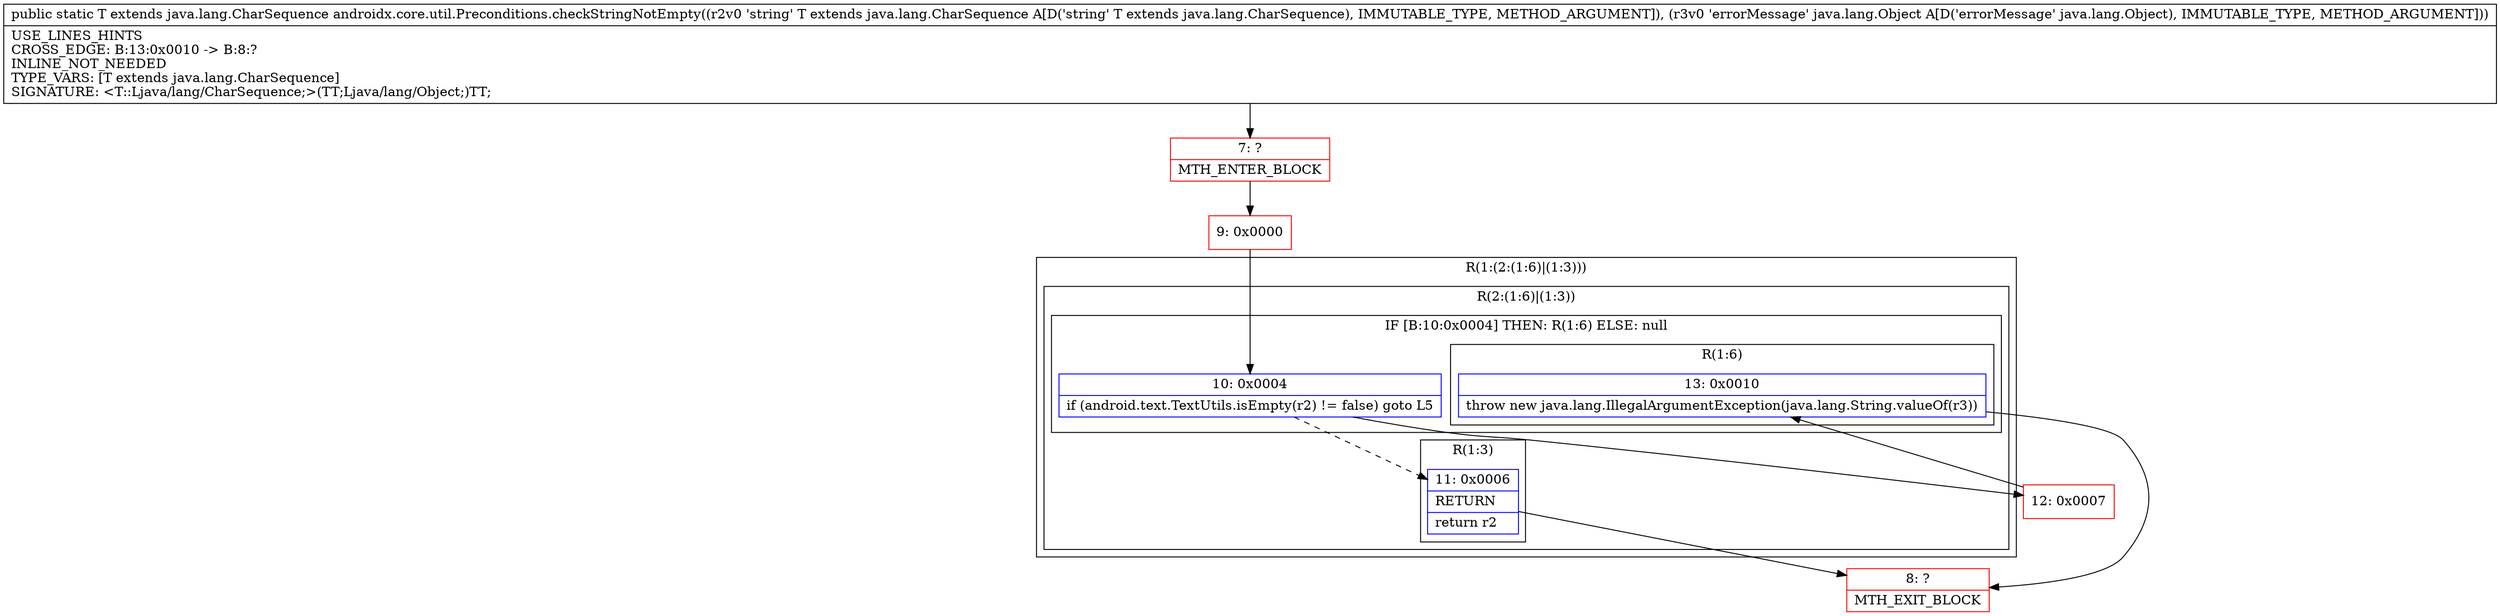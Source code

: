 digraph "CFG forandroidx.core.util.Preconditions.checkStringNotEmpty(Ljava\/lang\/CharSequence;Ljava\/lang\/Object;)Ljava\/lang\/CharSequence;" {
subgraph cluster_Region_1850175354 {
label = "R(1:(2:(1:6)|(1:3)))";
node [shape=record,color=blue];
subgraph cluster_Region_1618808361 {
label = "R(2:(1:6)|(1:3))";
node [shape=record,color=blue];
subgraph cluster_IfRegion_1548008732 {
label = "IF [B:10:0x0004] THEN: R(1:6) ELSE: null";
node [shape=record,color=blue];
Node_10 [shape=record,label="{10\:\ 0x0004|if (android.text.TextUtils.isEmpty(r2) != false) goto L5\l}"];
subgraph cluster_Region_235226669 {
label = "R(1:6)";
node [shape=record,color=blue];
Node_13 [shape=record,label="{13\:\ 0x0010|throw new java.lang.IllegalArgumentException(java.lang.String.valueOf(r3))\l}"];
}
}
subgraph cluster_Region_1533858856 {
label = "R(1:3)";
node [shape=record,color=blue];
Node_11 [shape=record,label="{11\:\ 0x0006|RETURN\l|return r2\l}"];
}
}
}
Node_7 [shape=record,color=red,label="{7\:\ ?|MTH_ENTER_BLOCK\l}"];
Node_9 [shape=record,color=red,label="{9\:\ 0x0000}"];
Node_8 [shape=record,color=red,label="{8\:\ ?|MTH_EXIT_BLOCK\l}"];
Node_12 [shape=record,color=red,label="{12\:\ 0x0007}"];
MethodNode[shape=record,label="{public static T extends java.lang.CharSequence androidx.core.util.Preconditions.checkStringNotEmpty((r2v0 'string' T extends java.lang.CharSequence A[D('string' T extends java.lang.CharSequence), IMMUTABLE_TYPE, METHOD_ARGUMENT]), (r3v0 'errorMessage' java.lang.Object A[D('errorMessage' java.lang.Object), IMMUTABLE_TYPE, METHOD_ARGUMENT]))  | USE_LINES_HINTS\lCROSS_EDGE: B:13:0x0010 \-\> B:8:?\lINLINE_NOT_NEEDED\lTYPE_VARS: [T extends java.lang.CharSequence]\lSIGNATURE: \<T::Ljava\/lang\/CharSequence;\>(TT;Ljava\/lang\/Object;)TT;\l}"];
MethodNode -> Node_7;Node_10 -> Node_11[style=dashed];
Node_10 -> Node_12;
Node_13 -> Node_8;
Node_11 -> Node_8;
Node_7 -> Node_9;
Node_9 -> Node_10;
Node_12 -> Node_13;
}

